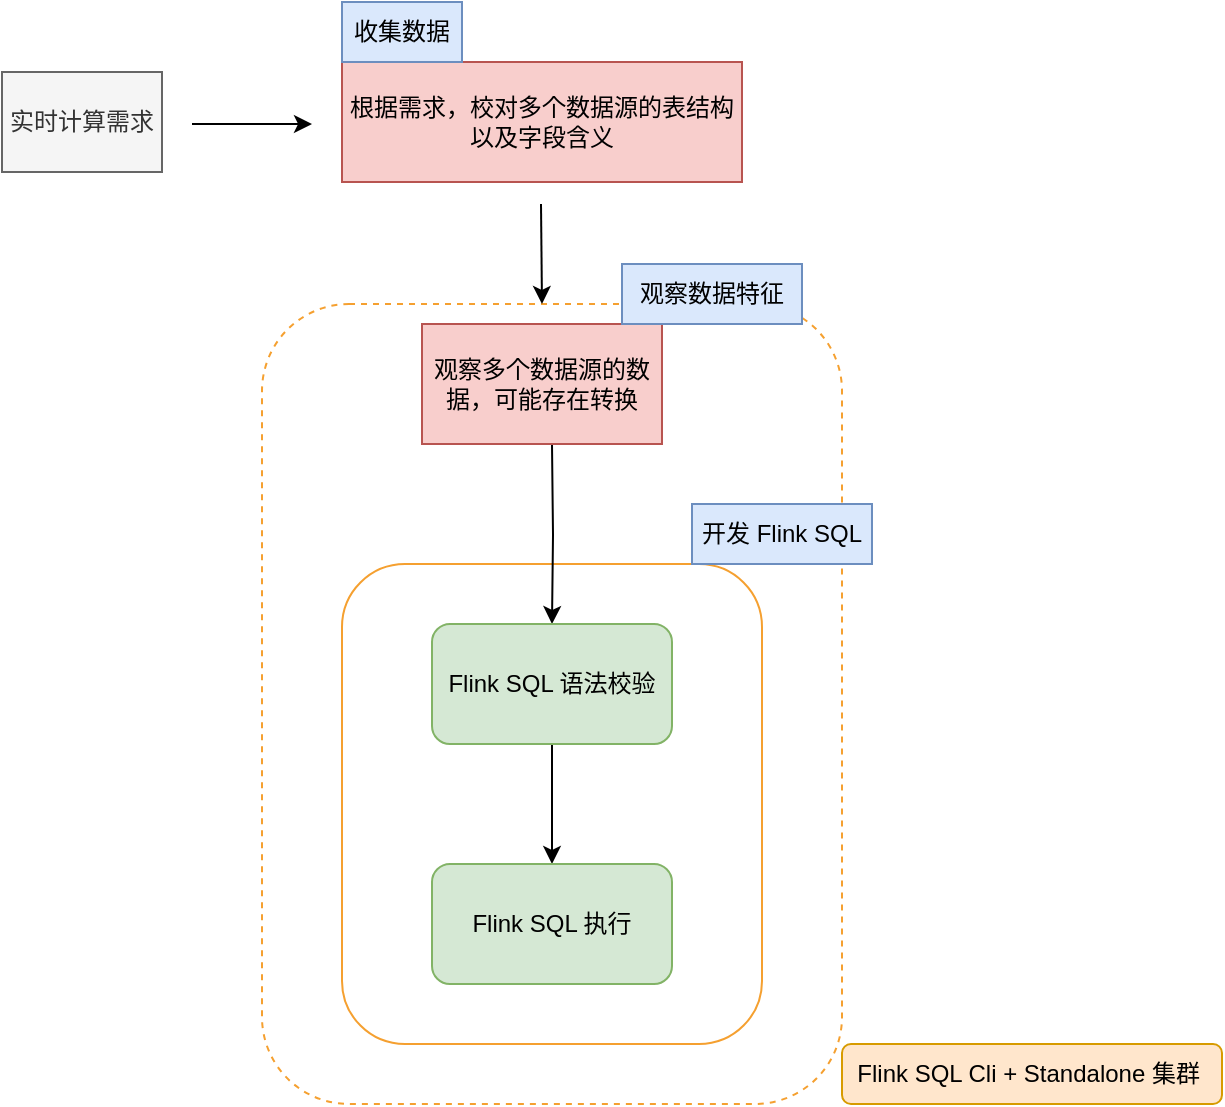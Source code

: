 <mxfile version="24.1.0" type="device" pages="2">
  <diagram name="开发流程" id="YL47JlAGUUtBwKxKtPTE">
    <mxGraphModel dx="985" dy="854" grid="1" gridSize="10" guides="1" tooltips="1" connect="1" arrows="1" fold="1" page="0" pageScale="1" pageWidth="827" pageHeight="1169" math="0" shadow="0">
      <root>
        <mxCell id="0" />
        <mxCell id="1" parent="0" />
        <mxCell id="Pp3jxUVswInTaNemzzxk-15" value="" style="rounded=1;whiteSpace=wrap;html=1;strokeColor=#F5A030;fillColor=none;dashed=1;" parent="1" vertex="1">
          <mxGeometry x="610" y="300" width="290" height="400" as="geometry" />
        </mxCell>
        <mxCell id="Pp3jxUVswInTaNemzzxk-8" value="" style="rounded=1;whiteSpace=wrap;html=1;strokeColor=#F5A030;fillColor=none;" parent="1" vertex="1">
          <mxGeometry x="650" y="430" width="210" height="240" as="geometry" />
        </mxCell>
        <mxCell id="Pp3jxUVswInTaNemzzxk-1" value="实时计算需求" style="rounded=0;whiteSpace=wrap;html=1;fillColor=#f5f5f5;fontColor=#333333;strokeColor=#666666;" parent="1" vertex="1">
          <mxGeometry x="480" y="184" width="80" height="50" as="geometry" />
        </mxCell>
        <mxCell id="Pp3jxUVswInTaNemzzxk-2" value="" style="endArrow=classic;html=1;rounded=0;" parent="1" edge="1">
          <mxGeometry width="50" height="50" relative="1" as="geometry">
            <mxPoint x="575" y="210" as="sourcePoint" />
            <mxPoint x="635" y="210" as="targetPoint" />
          </mxGeometry>
        </mxCell>
        <mxCell id="Pp3jxUVswInTaNemzzxk-3" value="根据需求，校对多个数据源的表结构以及字段含义" style="rounded=0;whiteSpace=wrap;html=1;fillColor=#f8cecc;strokeColor=#b85450;" parent="1" vertex="1">
          <mxGeometry x="650" y="179" width="200" height="60" as="geometry" />
        </mxCell>
        <mxCell id="Pp3jxUVswInTaNemzzxk-11" style="edgeStyle=orthogonalEdgeStyle;rounded=0;orthogonalLoop=1;jettySize=auto;html=1;entryX=0.5;entryY=0;entryDx=0;entryDy=0;" parent="1" target="Pp3jxUVswInTaNemzzxk-9" edge="1">
          <mxGeometry relative="1" as="geometry">
            <mxPoint x="755" y="370" as="sourcePoint" />
          </mxGeometry>
        </mxCell>
        <mxCell id="Pp3jxUVswInTaNemzzxk-4" value="观察多个数据源的数据，可能存在转换" style="rounded=0;whiteSpace=wrap;html=1;fillColor=#f8cecc;strokeColor=#b85450;" parent="1" vertex="1">
          <mxGeometry x="690" y="310" width="120" height="60" as="geometry" />
        </mxCell>
        <mxCell id="Pp3jxUVswInTaNemzzxk-5" value="" style="endArrow=classic;html=1;rounded=0;" parent="1" edge="1">
          <mxGeometry width="50" height="50" relative="1" as="geometry">
            <mxPoint x="749.5" y="250" as="sourcePoint" />
            <mxPoint x="750" y="300" as="targetPoint" />
          </mxGeometry>
        </mxCell>
        <mxCell id="Pp3jxUVswInTaNemzzxk-6" value="收集数据" style="text;html=1;align=center;verticalAlign=middle;whiteSpace=wrap;rounded=0;fillColor=#dae8fc;strokeColor=#6c8ebf;" parent="1" vertex="1">
          <mxGeometry x="650" y="149" width="60" height="30" as="geometry" />
        </mxCell>
        <mxCell id="Pp3jxUVswInTaNemzzxk-7" value="观察数据特征" style="text;html=1;align=center;verticalAlign=middle;whiteSpace=wrap;rounded=0;fillColor=#dae8fc;strokeColor=#6c8ebf;" parent="1" vertex="1">
          <mxGeometry x="790" y="280" width="90" height="30" as="geometry" />
        </mxCell>
        <mxCell id="Pp3jxUVswInTaNemzzxk-12" style="edgeStyle=orthogonalEdgeStyle;rounded=0;orthogonalLoop=1;jettySize=auto;html=1;entryX=0.5;entryY=0;entryDx=0;entryDy=0;" parent="1" source="Pp3jxUVswInTaNemzzxk-9" target="Pp3jxUVswInTaNemzzxk-10" edge="1">
          <mxGeometry relative="1" as="geometry" />
        </mxCell>
        <mxCell id="Pp3jxUVswInTaNemzzxk-9" value="Flink SQL 语法校验" style="rounded=1;whiteSpace=wrap;html=1;fillColor=#d5e8d4;strokeColor=#82b366;" parent="1" vertex="1">
          <mxGeometry x="695" y="460" width="120" height="60" as="geometry" />
        </mxCell>
        <mxCell id="Pp3jxUVswInTaNemzzxk-10" value="Flink SQL 执行" style="rounded=1;whiteSpace=wrap;html=1;fillColor=#d5e8d4;strokeColor=#82b366;" parent="1" vertex="1">
          <mxGeometry x="695" y="580" width="120" height="60" as="geometry" />
        </mxCell>
        <mxCell id="Pp3jxUVswInTaNemzzxk-13" value="开发 Flink SQL" style="text;html=1;align=center;verticalAlign=middle;whiteSpace=wrap;rounded=0;fillColor=#dae8fc;strokeColor=#6c8ebf;" parent="1" vertex="1">
          <mxGeometry x="825" y="400" width="90" height="30" as="geometry" />
        </mxCell>
        <mxCell id="Pp3jxUVswInTaNemzzxk-14" value="Flink SQL Cli + Standalone 集群&amp;nbsp;" style="text;html=1;align=center;verticalAlign=middle;whiteSpace=wrap;rounded=1;fillColor=#ffe6cc;strokeColor=#d79b00;" parent="1" vertex="1">
          <mxGeometry x="900" y="670" width="190" height="30" as="geometry" />
        </mxCell>
      </root>
    </mxGraphModel>
  </diagram>
  <diagram id="N7YUFuowGtmO8gIGPzGh" name="第 2 页">
    <mxGraphModel dx="1385" dy="854" grid="1" gridSize="10" guides="1" tooltips="1" connect="1" arrows="1" fold="1" page="0" pageScale="1" pageWidth="827" pageHeight="1169" math="0" shadow="0">
      <root>
        <mxCell id="0" />
        <mxCell id="1" parent="0" />
        <mxCell id="hYuIp_sJQfJsNLxbWSyT-3" value="CliClient#print()" style="rounded=1;whiteSpace=wrap;html=1;gradientColor=none;fillColor=default;fontSize=13;" vertex="1" parent="1">
          <mxGeometry x="80" y="210" width="130" height="40" as="geometry" />
        </mxCell>
        <mxCell id="hYuIp_sJQfJsNLxbWSyT-4" value="StatementResultPrinter#StatementResultPrinter()" style="rounded=1;whiteSpace=wrap;html=1;fontSize=13;" vertex="1" parent="1">
          <mxGeometry x="80" y="310" width="300" height="50" as="geometry" />
        </mxCell>
        <mxCell id="hYuIp_sJQfJsNLxbWSyT-6" value="&lt;span style=&quot;text-align: left;&quot;&gt;CliClient#getAndExecuteStatements()&lt;/span&gt;" style="rounded=1;whiteSpace=wrap;html=1;" vertex="1" parent="1">
          <mxGeometry x="240" y="110" width="240" height="40" as="geometry" />
        </mxCell>
      </root>
    </mxGraphModel>
  </diagram>
</mxfile>
